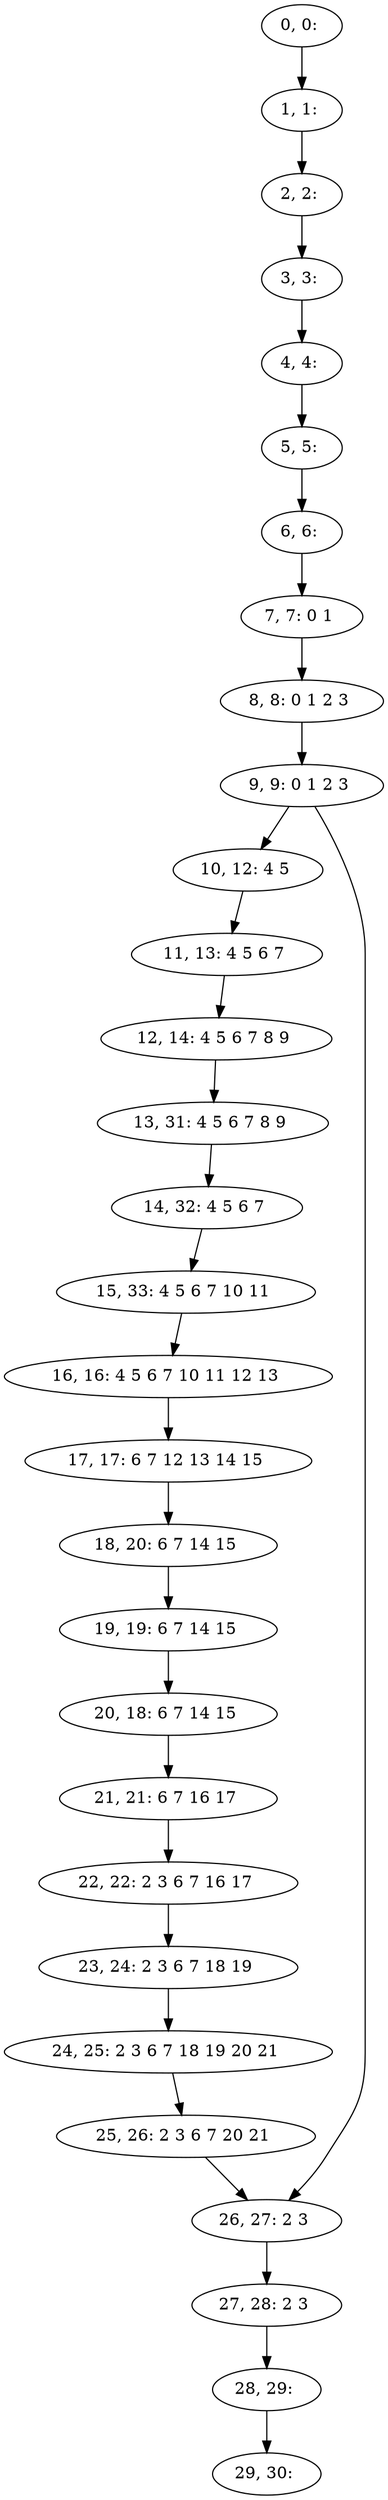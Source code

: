 digraph G {
0[label="0, 0: "];
1[label="1, 1: "];
2[label="2, 2: "];
3[label="3, 3: "];
4[label="4, 4: "];
5[label="5, 5: "];
6[label="6, 6: "];
7[label="7, 7: 0 1 "];
8[label="8, 8: 0 1 2 3 "];
9[label="9, 9: 0 1 2 3 "];
10[label="10, 12: 4 5 "];
11[label="11, 13: 4 5 6 7 "];
12[label="12, 14: 4 5 6 7 8 9 "];
13[label="13, 31: 4 5 6 7 8 9 "];
14[label="14, 32: 4 5 6 7 "];
15[label="15, 33: 4 5 6 7 10 11 "];
16[label="16, 16: 4 5 6 7 10 11 12 13 "];
17[label="17, 17: 6 7 12 13 14 15 "];
18[label="18, 20: 6 7 14 15 "];
19[label="19, 19: 6 7 14 15 "];
20[label="20, 18: 6 7 14 15 "];
21[label="21, 21: 6 7 16 17 "];
22[label="22, 22: 2 3 6 7 16 17 "];
23[label="23, 24: 2 3 6 7 18 19 "];
24[label="24, 25: 2 3 6 7 18 19 20 21 "];
25[label="25, 26: 2 3 6 7 20 21 "];
26[label="26, 27: 2 3 "];
27[label="27, 28: 2 3 "];
28[label="28, 29: "];
29[label="29, 30: "];
0->1 ;
1->2 ;
2->3 ;
3->4 ;
4->5 ;
5->6 ;
6->7 ;
7->8 ;
8->9 ;
9->10 ;
9->26 ;
10->11 ;
11->12 ;
12->13 ;
13->14 ;
14->15 ;
15->16 ;
16->17 ;
17->18 ;
18->19 ;
19->20 ;
20->21 ;
21->22 ;
22->23 ;
23->24 ;
24->25 ;
25->26 ;
26->27 ;
27->28 ;
28->29 ;
}
